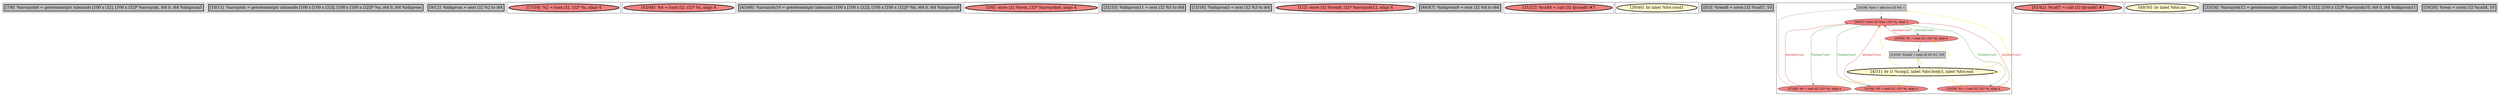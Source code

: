 
digraph G {





subgraph cluster18 {


node1156 [penwidth=3.0,fontsize=20,fillcolor=grey,label="[7/8]  %arrayidx6 = getelementptr inbounds [100 x i32], [100 x i32]* %arrayidx, i64 0, i64 %idxprom5",shape=rectangle,style=filled ]



}

subgraph cluster16 {


node1154 [penwidth=3.0,fontsize=20,fillcolor=grey,label="[10/11]  %arrayidx = getelementptr inbounds [100 x [100 x i32]], [100 x [100 x i32]]* %a, i64 0, i64 %idxprom",shape=rectangle,style=filled ]



}

subgraph cluster17 {


node1155 [penwidth=3.0,fontsize=20,fillcolor=grey,label="[9/12]  %idxprom = sext i32 %2 to i64",shape=rectangle,style=filled ]



}

subgraph cluster4 {


node1135 [penwidth=3.0,fontsize=20,fillcolor=lightcoral,label="[17/18]  %2 = load i32, i32* %i, align 4",shape=ellipse,style=filled ]



}

subgraph cluster3 {


node1134 [penwidth=3.0,fontsize=20,fillcolor=lightcoral,label="[43/48]  %4 = load i32, i32* %i, align 4",shape=ellipse,style=filled ]



}

subgraph cluster2 {


node1133 [penwidth=3.0,fontsize=20,fillcolor=grey,label="[45/46]  %arrayidx10 = getelementptr inbounds [100 x [100 x i32]], [100 x [100 x i32]]* %b, i64 0, i64 %idxprom9",shape=rectangle,style=filled ]



}

subgraph cluster1 {


node1132 [penwidth=3.0,fontsize=20,fillcolor=lightcoral,label="[5/6]  store i32 %rem, i32* %arrayidx6, align 4",shape=ellipse,style=filled ]



}

subgraph cluster12 {


node1150 [penwidth=3.0,fontsize=20,fillcolor=grey,label="[32/35]  %idxprom11 = sext i32 %5 to i64",shape=rectangle,style=filled ]



}

subgraph cluster5 {


node1136 [penwidth=3.0,fontsize=20,fillcolor=grey,label="[15/16]  %idxprom5 = sext i32 %3 to i64",shape=rectangle,style=filled ]



}

subgraph cluster0 {


node1131 [penwidth=3.0,fontsize=20,fillcolor=lightcoral,label="[1/2]  store i32 %rem8, i32* %arrayidx12, align 4",shape=ellipse,style=filled ]



}

subgraph cluster6 {


node1137 [penwidth=3.0,fontsize=20,fillcolor=grey,label="[44/47]  %idxprom9 = sext i32 %4 to i64",shape=rectangle,style=filled ]



}

subgraph cluster14 {


node1152 [penwidth=3.0,fontsize=20,fillcolor=lightcoral,label="[21/22]  %call4 = call i32 @rand() #3",shape=ellipse,style=filled ]



}

subgraph cluster7 {


node1138 [penwidth=3.0,fontsize=20,fillcolor=lemonchiffon,label="[39/40]  br label %for.cond1",shape=ellipse,style=filled ]



}

subgraph cluster8 {


node1139 [penwidth=3.0,fontsize=20,fillcolor=grey,label="[0/3]  %rem8 = srem i32 %call7, 10",shape=rectangle,style=filled ]



}

subgraph cluster9 {


node1147 [fillcolor=grey,label="[23/38]  %inc = add nsw i32 %6, 1",shape=rectangle,style=filled ]
node1141 [fillcolor=grey,label="[13/14]  %cmp2 = icmp slt i32 %1, 100",shape=rectangle,style=filled ]
node1140 [fillcolor=lightcoral,label="[25/26]  %3 = load i32, i32* %j, align 4",shape=ellipse,style=filled ]
node1142 [fillcolor=lightcoral,label="[27/28]  %6 = load i32, i32* %j, align 4",shape=ellipse,style=filled ]
node1146 [fillcolor=lightcoral,label="[24/37]  store i32 %inc, i32* %j, align 4",shape=ellipse,style=filled ]
node1145 [penwidth=3.0,fontsize=20,fillcolor=lemonchiffon,label="[4/51]  br i1 %cmp2, label %for.body3, label %for.end",shape=ellipse,style=filled ]
node1143 [fillcolor=lightcoral,label="[31/36]  %5 = load i32, i32* %j, align 4",shape=ellipse,style=filled ]
node1144 [fillcolor=lightcoral,label="[29/30]  %1 = load i32, i32* %j, align 4",shape=ellipse,style=filled ]

node1145->node1146 [style=solid,color=gold,label="C",penwidth=1.0,fontcolor=gold ]
node1147->node1146 [style=solid,color=black,label="",penwidth=0.5,fontcolor=black ]
node1140->node1146 [style=solid,color=firebrick3,label="A|indep|Const",penwidth=1.0,fontcolor=firebrick3 ]
node1145->node1140 [style=solid,color=gold,label="C",penwidth=1.0,fontcolor=gold ]
node1143->node1146 [style=solid,color=firebrick3,label="A|indep|Const",penwidth=1.0,fontcolor=firebrick3 ]
node1145->node1145 [style=solid,color=gold,label="C",penwidth=1.0,fontcolor=gold ]
node1144->node1141 [style=solid,color=black,label="",penwidth=0.5,fontcolor=black ]
node1144->node1146 [style=solid,color=firebrick3,label="A|indep|Const",penwidth=1.0,fontcolor=firebrick3 ]
node1142->node1146 [style=solid,color=firebrick3,label="A|indep|Const",penwidth=1.0,fontcolor=firebrick3 ]
node1145->node1142 [style=solid,color=gold,label="C",penwidth=1.0,fontcolor=gold ]
node1146->node1140 [style=solid,color=forestgreen,label="T|indep|Const",penwidth=1.0,fontcolor=forestgreen ]
node1145->node1147 [style=solid,color=gold,label="C",penwidth=1.0,fontcolor=gold ]
node1145->node1143 [style=solid,color=gold,label="C",penwidth=1.0,fontcolor=gold ]
node1146->node1144 [style=solid,color=forestgreen,label="T|indep|Const",penwidth=1.0,fontcolor=forestgreen ]
node1146->node1142 [style=solid,color=forestgreen,label="T|indep|Const",penwidth=1.0,fontcolor=forestgreen ]
node1146->node1143 [style=solid,color=forestgreen,label="T|indep|Const",penwidth=1.0,fontcolor=forestgreen ]
node1145->node1144 [style=solid,color=gold,label="C",penwidth=1.0,fontcolor=gold ]
node1141->node1145 [style=solid,color=black,label="",penwidth=0.5,fontcolor=black ]
node1145->node1141 [style=solid,color=gold,label="C",penwidth=1.0,fontcolor=gold ]
node1142->node1147 [style=solid,color=black,label="",penwidth=0.5,fontcolor=black ]


}

subgraph cluster10 {


node1148 [penwidth=3.0,fontsize=20,fillcolor=lightcoral,label="[41/42]  %call7 = call i32 @rand() #3",shape=ellipse,style=filled ]



}

subgraph cluster11 {


node1149 [penwidth=3.0,fontsize=20,fillcolor=lemonchiffon,label="[49/50]  br label %for.inc",shape=ellipse,style=filled ]



}

subgraph cluster13 {


node1151 [penwidth=3.0,fontsize=20,fillcolor=grey,label="[33/34]  %arrayidx12 = getelementptr inbounds [100 x i32], [100 x i32]* %arrayidx10, i64 0, i64 %idxprom11",shape=rectangle,style=filled ]



}

subgraph cluster15 {


node1153 [penwidth=3.0,fontsize=20,fillcolor=grey,label="[19/20]  %rem = srem i32 %call4, 10",shape=rectangle,style=filled ]



}

}
